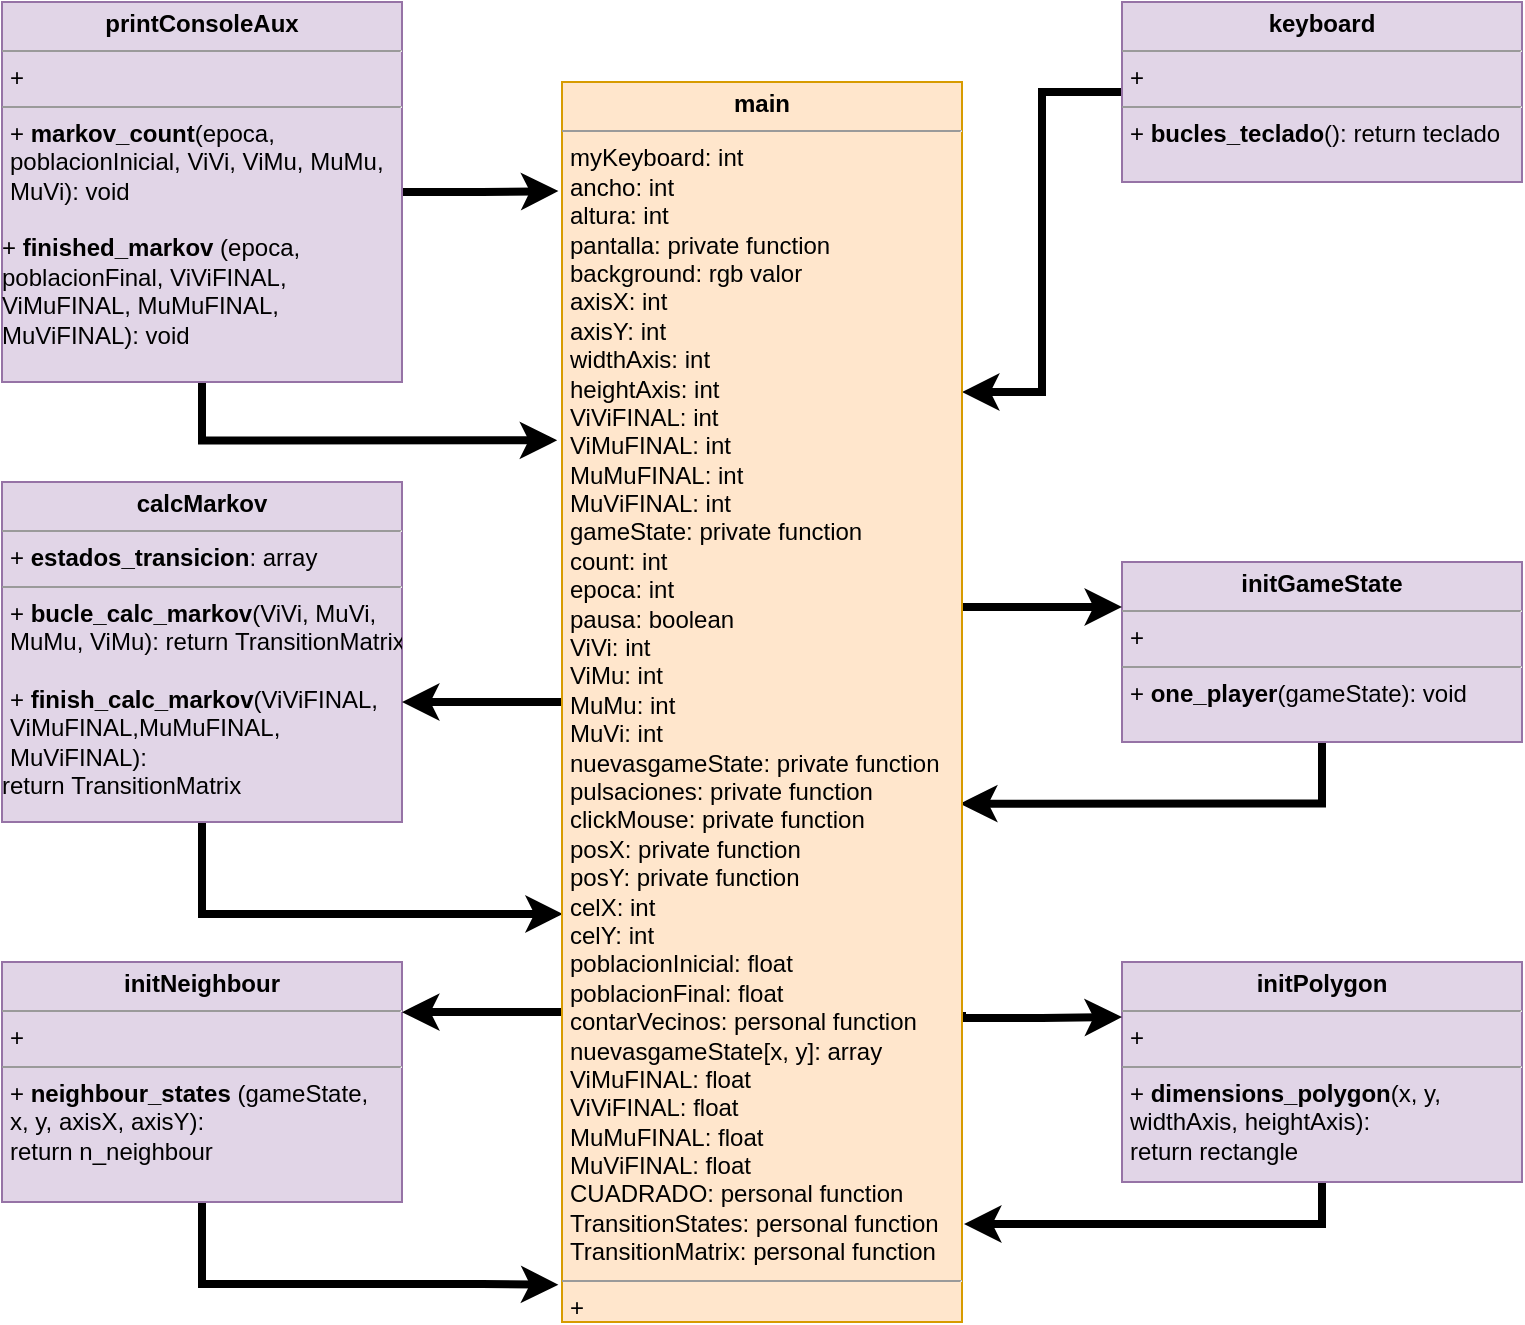 <mxfile version="15.8.7" type="device"><diagram id="SAdNHESMTB87XAwx-67J" name="Página-1"><mxGraphModel dx="1240" dy="804" grid="1" gridSize="10" guides="1" tooltips="1" connect="1" arrows="1" fold="1" page="1" pageScale="1" pageWidth="827" pageHeight="1169" math="0" shadow="0"><root><mxCell id="0"/><mxCell id="1" parent="0"/><mxCell id="CrkTrJBJylTZmm0P4g_o-13" style="edgeStyle=orthogonalEdgeStyle;rounded=0;orthogonalLoop=1;jettySize=auto;html=1;entryX=1;entryY=0.25;entryDx=0;entryDy=0;strokeWidth=4;" edge="1" parent="1" source="CrkTrJBJylTZmm0P4g_o-5" target="CrkTrJBJylTZmm0P4g_o-12"><mxGeometry relative="1" as="geometry"/></mxCell><mxCell id="CrkTrJBJylTZmm0P4g_o-5" value="&lt;p style=&quot;margin: 0px ; margin-top: 4px ; text-align: center&quot;&gt;&lt;b&gt;keyboard&lt;/b&gt;&lt;/p&gt;&lt;hr size=&quot;1&quot;&gt;&lt;p style=&quot;margin: 0px ; margin-left: 4px&quot;&gt;+&amp;nbsp;&lt;/p&gt;&lt;hr size=&quot;1&quot;&gt;&lt;p style=&quot;margin: 0px ; margin-left: 4px&quot;&gt;+ &lt;b&gt;bucles_teclado&lt;/b&gt;(): return teclado&lt;/p&gt;" style="verticalAlign=top;align=left;overflow=fill;fontSize=12;fontFamily=Helvetica;html=1;fillColor=#e1d5e7;strokeColor=#9673a6;" vertex="1" parent="1"><mxGeometry x="600" y="40" width="200" height="90" as="geometry"/></mxCell><mxCell id="CrkTrJBJylTZmm0P4g_o-22" style="edgeStyle=orthogonalEdgeStyle;rounded=0;orthogonalLoop=1;jettySize=auto;html=1;entryX=-0.009;entryY=0.088;entryDx=0;entryDy=0;entryPerimeter=0;strokeWidth=4;" edge="1" parent="1" source="CrkTrJBJylTZmm0P4g_o-6" target="CrkTrJBJylTZmm0P4g_o-12"><mxGeometry relative="1" as="geometry"/></mxCell><mxCell id="CrkTrJBJylTZmm0P4g_o-23" style="edgeStyle=orthogonalEdgeStyle;rounded=0;orthogonalLoop=1;jettySize=auto;html=1;entryX=-0.012;entryY=0.289;entryDx=0;entryDy=0;entryPerimeter=0;strokeWidth=4;" edge="1" parent="1" source="CrkTrJBJylTZmm0P4g_o-6" target="CrkTrJBJylTZmm0P4g_o-12"><mxGeometry relative="1" as="geometry"><Array as="points"><mxPoint x="140" y="259"/></Array></mxGeometry></mxCell><mxCell id="CrkTrJBJylTZmm0P4g_o-6" value="&lt;p style=&quot;margin: 0px ; margin-top: 4px ; text-align: center&quot;&gt;&lt;b&gt;printConsoleAux&lt;/b&gt;&lt;/p&gt;&lt;hr size=&quot;1&quot;&gt;&lt;p style=&quot;margin: 0px ; margin-left: 4px&quot;&gt;+&amp;nbsp;&lt;/p&gt;&lt;hr size=&quot;1&quot;&gt;&lt;p style=&quot;margin: 0px ; margin-left: 4px&quot;&gt;+ &lt;b&gt;markov_count&lt;/b&gt;(epoca,&amp;nbsp;&lt;/p&gt;&lt;p style=&quot;margin: 0px ; margin-left: 4px&quot;&gt;poblacionInicial,&amp;nbsp;&lt;span&gt;ViVi, ViMu, MuMu,&amp;nbsp;&lt;/span&gt;&lt;/p&gt;&lt;p style=&quot;margin: 0px ; margin-left: 4px&quot;&gt;&lt;span&gt;MuVi): void&lt;/span&gt;&lt;/p&gt;&lt;p style=&quot;margin: 0px ; margin-left: 4px&quot;&gt;&lt;/p&gt;&lt;br&gt;+ &lt;b&gt;finished_markov&lt;/b&gt; (epoca, &lt;br&gt;poblacionFinal, ViViFINAL, &lt;br&gt;ViMuFINAL, MuMuFINAL, &lt;br&gt;MuViFINAL): void" style="verticalAlign=top;align=left;overflow=fill;fontSize=12;fontFamily=Helvetica;html=1;fillColor=#e1d5e7;strokeColor=#9673a6;" vertex="1" parent="1"><mxGeometry x="40" y="40" width="200" height="190" as="geometry"/></mxCell><mxCell id="CrkTrJBJylTZmm0P4g_o-15" style="edgeStyle=orthogonalEdgeStyle;rounded=0;orthogonalLoop=1;jettySize=auto;html=1;entryX=0.995;entryY=0.582;entryDx=0;entryDy=0;entryPerimeter=0;strokeWidth=4;" edge="1" parent="1" source="CrkTrJBJylTZmm0P4g_o-7" target="CrkTrJBJylTZmm0P4g_o-12"><mxGeometry relative="1" as="geometry"><Array as="points"><mxPoint x="700" y="441"/></Array></mxGeometry></mxCell><mxCell id="CrkTrJBJylTZmm0P4g_o-7" value="&lt;p style=&quot;margin: 0px ; margin-top: 4px ; text-align: center&quot;&gt;&lt;b&gt;initGameState&lt;/b&gt;&lt;/p&gt;&lt;hr size=&quot;1&quot;&gt;&lt;p style=&quot;margin: 0px ; margin-left: 4px&quot;&gt;+&amp;nbsp;&lt;/p&gt;&lt;hr size=&quot;1&quot;&gt;&lt;p style=&quot;margin: 0px ; margin-left: 4px&quot;&gt;+ &lt;b&gt;one_player&lt;/b&gt;(gameState): void&lt;/p&gt;" style="verticalAlign=top;align=left;overflow=fill;fontSize=12;fontFamily=Helvetica;html=1;fillColor=#e1d5e7;strokeColor=#9673a6;" vertex="1" parent="1"><mxGeometry x="600" y="320" width="200" height="90" as="geometry"/></mxCell><mxCell id="CrkTrJBJylTZmm0P4g_o-21" style="edgeStyle=orthogonalEdgeStyle;rounded=0;orthogonalLoop=1;jettySize=auto;html=1;exitX=0.5;exitY=1;exitDx=0;exitDy=0;entryX=0.002;entryY=0.671;entryDx=0;entryDy=0;entryPerimeter=0;strokeWidth=4;" edge="1" parent="1" source="CrkTrJBJylTZmm0P4g_o-8" target="CrkTrJBJylTZmm0P4g_o-12"><mxGeometry relative="1" as="geometry"/></mxCell><mxCell id="CrkTrJBJylTZmm0P4g_o-8" value="&lt;p style=&quot;margin: 0px ; margin-top: 4px ; text-align: center&quot;&gt;&lt;b&gt;calcMarkov&lt;/b&gt;&lt;/p&gt;&lt;hr size=&quot;1&quot;&gt;&lt;p style=&quot;margin: 0px ; margin-left: 4px&quot;&gt;+&amp;nbsp;&lt;b&gt;estados_transicion&lt;/b&gt;: array&lt;/p&gt;&lt;hr size=&quot;1&quot;&gt;&lt;p style=&quot;margin: 0px ; margin-left: 4px&quot;&gt;+&amp;nbsp;&lt;b&gt;bucle_calc_markov&lt;/b&gt;(ViVi, MuVi,&amp;nbsp;&lt;/p&gt;&lt;p style=&quot;margin: 0px ; margin-left: 4px&quot;&gt;MuMu, ViMu): return&amp;nbsp;TransitionMatrix&lt;/p&gt;&lt;p style=&quot;margin: 0px ; margin-left: 4px&quot;&gt;&lt;br&gt;&lt;/p&gt;&lt;p style=&quot;margin: 0px ; margin-left: 4px&quot;&gt;+&amp;nbsp;&lt;b&gt;finish_calc_markov&lt;/b&gt;(ViViFINAL,&lt;/p&gt;&lt;p style=&quot;margin: 0px ; margin-left: 4px&quot;&gt;ViMuFINAL,MuMuFINAL,&lt;/p&gt;&lt;p style=&quot;margin: 0px ; margin-left: 4px&quot;&gt;MuViFINAL):&amp;nbsp;&lt;/p&gt;return&amp;nbsp;TransitionMatrix" style="verticalAlign=top;align=left;overflow=fill;fontSize=12;fontFamily=Helvetica;html=1;fillColor=#e1d5e7;strokeColor=#9673a6;" vertex="1" parent="1"><mxGeometry x="40" y="280" width="200" height="170" as="geometry"/></mxCell><mxCell id="CrkTrJBJylTZmm0P4g_o-19" style="edgeStyle=orthogonalEdgeStyle;rounded=0;orthogonalLoop=1;jettySize=auto;html=1;entryX=-0.009;entryY=0.97;entryDx=0;entryDy=0;entryPerimeter=0;strokeWidth=4;" edge="1" parent="1" source="CrkTrJBJylTZmm0P4g_o-9" target="CrkTrJBJylTZmm0P4g_o-12"><mxGeometry relative="1" as="geometry"><Array as="points"><mxPoint x="140" y="681"/><mxPoint x="280" y="681"/></Array></mxGeometry></mxCell><mxCell id="CrkTrJBJylTZmm0P4g_o-9" value="&lt;p style=&quot;margin: 0px ; margin-top: 4px ; text-align: center&quot;&gt;&lt;b&gt;initNeighbour&lt;/b&gt;&lt;/p&gt;&lt;hr size=&quot;1&quot;&gt;&lt;p style=&quot;margin: 0px ; margin-left: 4px&quot;&gt;+&amp;nbsp;&lt;/p&gt;&lt;hr size=&quot;1&quot;&gt;&lt;p style=&quot;margin: 0px ; margin-left: 4px&quot;&gt;+ &lt;b&gt;neighbour_states&lt;/b&gt; (gameState,&amp;nbsp;&lt;/p&gt;&lt;p style=&quot;margin: 0px ; margin-left: 4px&quot;&gt;x, y, axisX, axisY):&amp;nbsp;&lt;/p&gt;&lt;p style=&quot;margin: 0px ; margin-left: 4px&quot;&gt;return n_neighbour&lt;/p&gt;&lt;p style=&quot;margin: 0px ; margin-left: 4px&quot;&gt;&lt;br&gt;&lt;/p&gt;" style="verticalAlign=top;align=left;overflow=fill;fontSize=12;fontFamily=Helvetica;html=1;fillColor=#e1d5e7;strokeColor=#9673a6;" vertex="1" parent="1"><mxGeometry x="40" y="520" width="200" height="120" as="geometry"/></mxCell><mxCell id="CrkTrJBJylTZmm0P4g_o-17" style="edgeStyle=orthogonalEdgeStyle;rounded=0;orthogonalLoop=1;jettySize=auto;html=1;exitX=0.5;exitY=1;exitDx=0;exitDy=0;entryX=1.005;entryY=0.921;entryDx=0;entryDy=0;entryPerimeter=0;strokeWidth=4;" edge="1" parent="1" source="CrkTrJBJylTZmm0P4g_o-10" target="CrkTrJBJylTZmm0P4g_o-12"><mxGeometry relative="1" as="geometry"><Array as="points"><mxPoint x="700" y="651"/></Array></mxGeometry></mxCell><mxCell id="CrkTrJBJylTZmm0P4g_o-10" value="&lt;p style=&quot;margin: 0px ; margin-top: 4px ; text-align: center&quot;&gt;&lt;b&gt;initPolygon&lt;/b&gt;&lt;/p&gt;&lt;hr size=&quot;1&quot;&gt;&lt;p style=&quot;margin: 0px ; margin-left: 4px&quot;&gt;+&amp;nbsp;&lt;/p&gt;&lt;hr size=&quot;1&quot;&gt;&lt;p style=&quot;margin: 0px ; margin-left: 4px&quot;&gt;+&amp;nbsp;&lt;b&gt;dimensions_polygon&lt;/b&gt;(x, y,&amp;nbsp;&lt;/p&gt;&lt;p style=&quot;margin: 0px ; margin-left: 4px&quot;&gt;widthAxis, heightAxis):&lt;/p&gt;&lt;p style=&quot;margin: 0px ; margin-left: 4px&quot;&gt;return rectangle&lt;br&gt;&lt;/p&gt;" style="verticalAlign=top;align=left;overflow=fill;fontSize=12;fontFamily=Helvetica;html=1;fillColor=#e1d5e7;strokeColor=#9673a6;" vertex="1" parent="1"><mxGeometry x="600" y="520" width="200" height="110" as="geometry"/></mxCell><mxCell id="CrkTrJBJylTZmm0P4g_o-14" style="edgeStyle=orthogonalEdgeStyle;rounded=0;orthogonalLoop=1;jettySize=auto;html=1;entryX=0;entryY=0.25;entryDx=0;entryDy=0;strokeWidth=4;" edge="1" parent="1" source="CrkTrJBJylTZmm0P4g_o-12" target="CrkTrJBJylTZmm0P4g_o-7"><mxGeometry relative="1" as="geometry"><Array as="points"><mxPoint x="560" y="343"/></Array></mxGeometry></mxCell><mxCell id="CrkTrJBJylTZmm0P4g_o-16" style="edgeStyle=orthogonalEdgeStyle;rounded=0;orthogonalLoop=1;jettySize=auto;html=1;exitX=1;exitY=0.75;exitDx=0;exitDy=0;entryX=0;entryY=0.25;entryDx=0;entryDy=0;strokeWidth=4;" edge="1" parent="1" source="CrkTrJBJylTZmm0P4g_o-12" target="CrkTrJBJylTZmm0P4g_o-10"><mxGeometry relative="1" as="geometry"><Array as="points"><mxPoint x="520" y="548"/><mxPoint x="560" y="548"/></Array></mxGeometry></mxCell><mxCell id="CrkTrJBJylTZmm0P4g_o-18" style="edgeStyle=orthogonalEdgeStyle;rounded=0;orthogonalLoop=1;jettySize=auto;html=1;exitX=0;exitY=0.75;exitDx=0;exitDy=0;entryX=1;entryY=0.209;entryDx=0;entryDy=0;entryPerimeter=0;strokeWidth=4;" edge="1" parent="1" source="CrkTrJBJylTZmm0P4g_o-12" target="CrkTrJBJylTZmm0P4g_o-9"><mxGeometry relative="1" as="geometry"/></mxCell><mxCell id="CrkTrJBJylTZmm0P4g_o-20" style="edgeStyle=orthogonalEdgeStyle;rounded=0;orthogonalLoop=1;jettySize=auto;html=1;entryX=1;entryY=0.647;entryDx=0;entryDy=0;entryPerimeter=0;strokeWidth=4;" edge="1" parent="1" source="CrkTrJBJylTZmm0P4g_o-12" target="CrkTrJBJylTZmm0P4g_o-8"><mxGeometry relative="1" as="geometry"/></mxCell><mxCell id="CrkTrJBJylTZmm0P4g_o-12" value="&lt;p style=&quot;margin: 0px ; margin-top: 4px ; text-align: center&quot;&gt;&lt;b&gt;main&lt;/b&gt;&lt;/p&gt;&lt;hr size=&quot;1&quot;&gt;&lt;p style=&quot;margin: 0px ; margin-left: 4px&quot;&gt;myKeyboard: int&lt;/p&gt;&lt;p style=&quot;margin: 0px ; margin-left: 4px&quot;&gt;ancho: int&lt;/p&gt;&lt;p style=&quot;margin: 0px ; margin-left: 4px&quot;&gt;altura: int&lt;/p&gt;&lt;p style=&quot;margin: 0px ; margin-left: 4px&quot;&gt;pantalla: private function&lt;/p&gt;&lt;p style=&quot;margin: 0px ; margin-left: 4px&quot;&gt;background: rgb valor&lt;/p&gt;&lt;p style=&quot;margin: 0px ; margin-left: 4px&quot;&gt;axisX: int&lt;/p&gt;&lt;p style=&quot;margin: 0px ; margin-left: 4px&quot;&gt;axisY: int&lt;/p&gt;&lt;p style=&quot;margin: 0px ; margin-left: 4px&quot;&gt;widthAxis: int&lt;/p&gt;&lt;p style=&quot;margin: 0px ; margin-left: 4px&quot;&gt;heightAxis: int&lt;/p&gt;&lt;p style=&quot;margin: 0px ; margin-left: 4px&quot;&gt;ViViFINAL: int&lt;/p&gt;&lt;p style=&quot;margin: 0px ; margin-left: 4px&quot;&gt;ViMuFINAL: int&lt;/p&gt;&lt;p style=&quot;margin: 0px ; margin-left: 4px&quot;&gt;MuMuFINAL: int&lt;/p&gt;&lt;p style=&quot;margin: 0px ; margin-left: 4px&quot;&gt;MuViFINAL: int&lt;/p&gt;&lt;p style=&quot;margin: 0px ; margin-left: 4px&quot;&gt;gameState: private function&lt;/p&gt;&lt;p style=&quot;margin: 0px ; margin-left: 4px&quot;&gt;count: int&lt;/p&gt;&lt;p style=&quot;margin: 0px ; margin-left: 4px&quot;&gt;epoca: int&lt;/p&gt;&lt;p style=&quot;margin: 0px ; margin-left: 4px&quot;&gt;pausa: boolean&lt;/p&gt;&lt;p style=&quot;margin: 0px ; margin-left: 4px&quot;&gt;ViVi: int&lt;/p&gt;&lt;p style=&quot;margin: 0px ; margin-left: 4px&quot;&gt;ViMu: int&lt;/p&gt;&lt;p style=&quot;margin: 0px ; margin-left: 4px&quot;&gt;MuMu: int&lt;/p&gt;&lt;p style=&quot;margin: 0px ; margin-left: 4px&quot;&gt;MuVi: int&lt;/p&gt;&lt;p style=&quot;margin: 0px ; margin-left: 4px&quot;&gt;nuevasgameState: private function&lt;/p&gt;&lt;p style=&quot;margin: 0px ; margin-left: 4px&quot;&gt;pulsaciones: private function&lt;/p&gt;&lt;p style=&quot;margin: 0px ; margin-left: 4px&quot;&gt;clickMouse: private function&lt;/p&gt;&lt;p style=&quot;margin: 0px ; margin-left: 4px&quot;&gt;posX: private function&lt;/p&gt;&lt;p style=&quot;margin: 0px ; margin-left: 4px&quot;&gt;posY: private function&lt;/p&gt;&lt;p style=&quot;margin: 0px ; margin-left: 4px&quot;&gt;celX: int&lt;/p&gt;&lt;p style=&quot;margin: 0px ; margin-left: 4px&quot;&gt;celY: int&lt;/p&gt;&lt;p style=&quot;margin: 0px ; margin-left: 4px&quot;&gt;poblacionInicial: float&lt;/p&gt;&lt;p style=&quot;margin: 0px ; margin-left: 4px&quot;&gt;poblacionFinal: float&lt;/p&gt;&lt;p style=&quot;margin: 0px ; margin-left: 4px&quot;&gt;contarVecinos: personal function&lt;/p&gt;&lt;p style=&quot;margin: 0px ; margin-left: 4px&quot;&gt;nuevasgameState[x, y]: array&lt;/p&gt;&lt;p style=&quot;margin: 0px ; margin-left: 4px&quot;&gt;ViMuFINAL: float&lt;/p&gt;&lt;p style=&quot;margin: 0px ; margin-left: 4px&quot;&gt;ViViFINAL: float&lt;/p&gt;&lt;p style=&quot;margin: 0px ; margin-left: 4px&quot;&gt;MuMuFINAL: float&lt;/p&gt;&lt;p style=&quot;margin: 0px ; margin-left: 4px&quot;&gt;MuViFINAL: float&lt;/p&gt;&lt;p style=&quot;margin: 0px ; margin-left: 4px&quot;&gt;CUADRADO: personal function&lt;/p&gt;&lt;p style=&quot;margin: 0px ; margin-left: 4px&quot;&gt;TransitionStates: personal function&lt;/p&gt;&lt;p style=&quot;margin: 0px ; margin-left: 4px&quot;&gt;TransitionMatrix: personal function&lt;/p&gt;&lt;hr size=&quot;1&quot;&gt;&lt;p style=&quot;margin: 0px ; margin-left: 4px&quot;&gt;+&amp;nbsp;&lt;/p&gt;" style="verticalAlign=top;align=left;overflow=fill;fontSize=12;fontFamily=Helvetica;html=1;fillColor=#ffe6cc;strokeColor=#d79b00;" vertex="1" parent="1"><mxGeometry x="320" y="80" width="200" height="620" as="geometry"/></mxCell></root></mxGraphModel></diagram></mxfile>